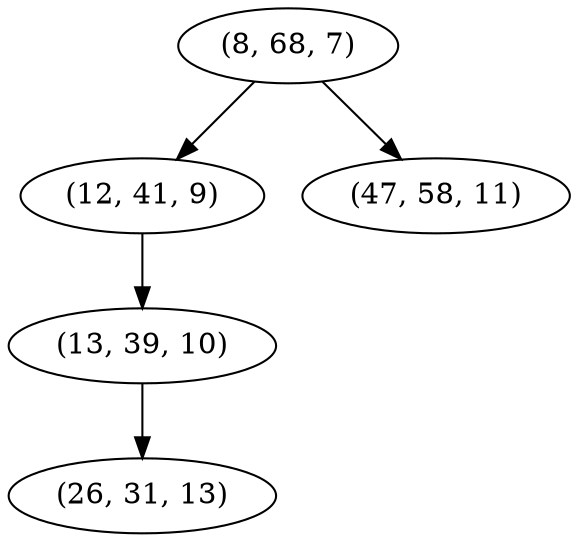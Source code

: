 digraph tree {
    "(8, 68, 7)";
    "(12, 41, 9)";
    "(13, 39, 10)";
    "(26, 31, 13)";
    "(47, 58, 11)";
    "(8, 68, 7)" -> "(12, 41, 9)";
    "(8, 68, 7)" -> "(47, 58, 11)";
    "(12, 41, 9)" -> "(13, 39, 10)";
    "(13, 39, 10)" -> "(26, 31, 13)";
}
